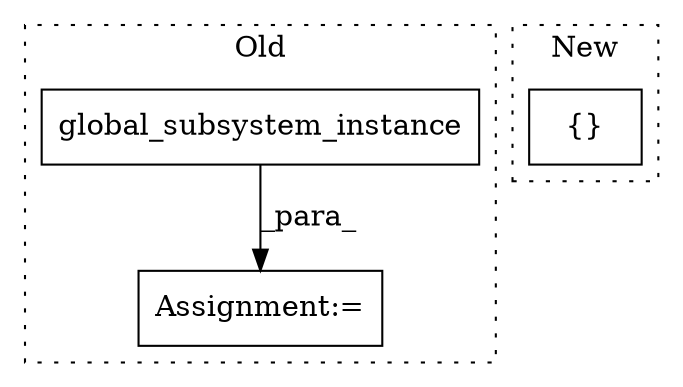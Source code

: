 digraph G {
subgraph cluster0 {
1 [label="global_subsystem_instance" a="32" s="6062,6099" l="26,1" shape="box"];
3 [label="Assignment:=" a="7" s="6061" l="1" shape="box"];
label = "Old";
style="dotted";
}
subgraph cluster1 {
2 [label="{}" a="4" s="5980,6015" l="1,1" shape="box"];
label = "New";
style="dotted";
}
1 -> 3 [label="_para_"];
}